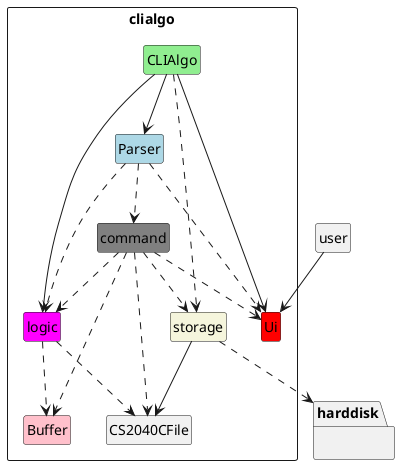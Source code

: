 @startuml
skinparam classAttributeIconSize 0
hide empty members

class user {
}

package clialgo <<rectangle>> {
    class CLIAlgo #lightgreen {

    }

    class Parser #lightblue{
    }

    class Ui #red {
    }

    class logic #magenta {
    }

    class command #grey {
    }

    class storage #beige {
    }

    class Buffer #pink {
    }

    class CS2040CFile {
    }
}
package harddisk {
}
user --> Ui
CLIAlgo --> Ui
CLIAlgo -->logic
CLIAlgo --> Parser
CLIAlgo ..> storage
Parser ..> Ui
Parser ..> logic
Parser ..> command
storage ..> harddisk
storage --> CS2040CFile
command ..> Ui
command ..> logic
command ..> storage
command ..> CS2040CFile
command ..> Buffer
logic ..> Buffer
logic ..> CS2040CFile

hide circle
@enduml